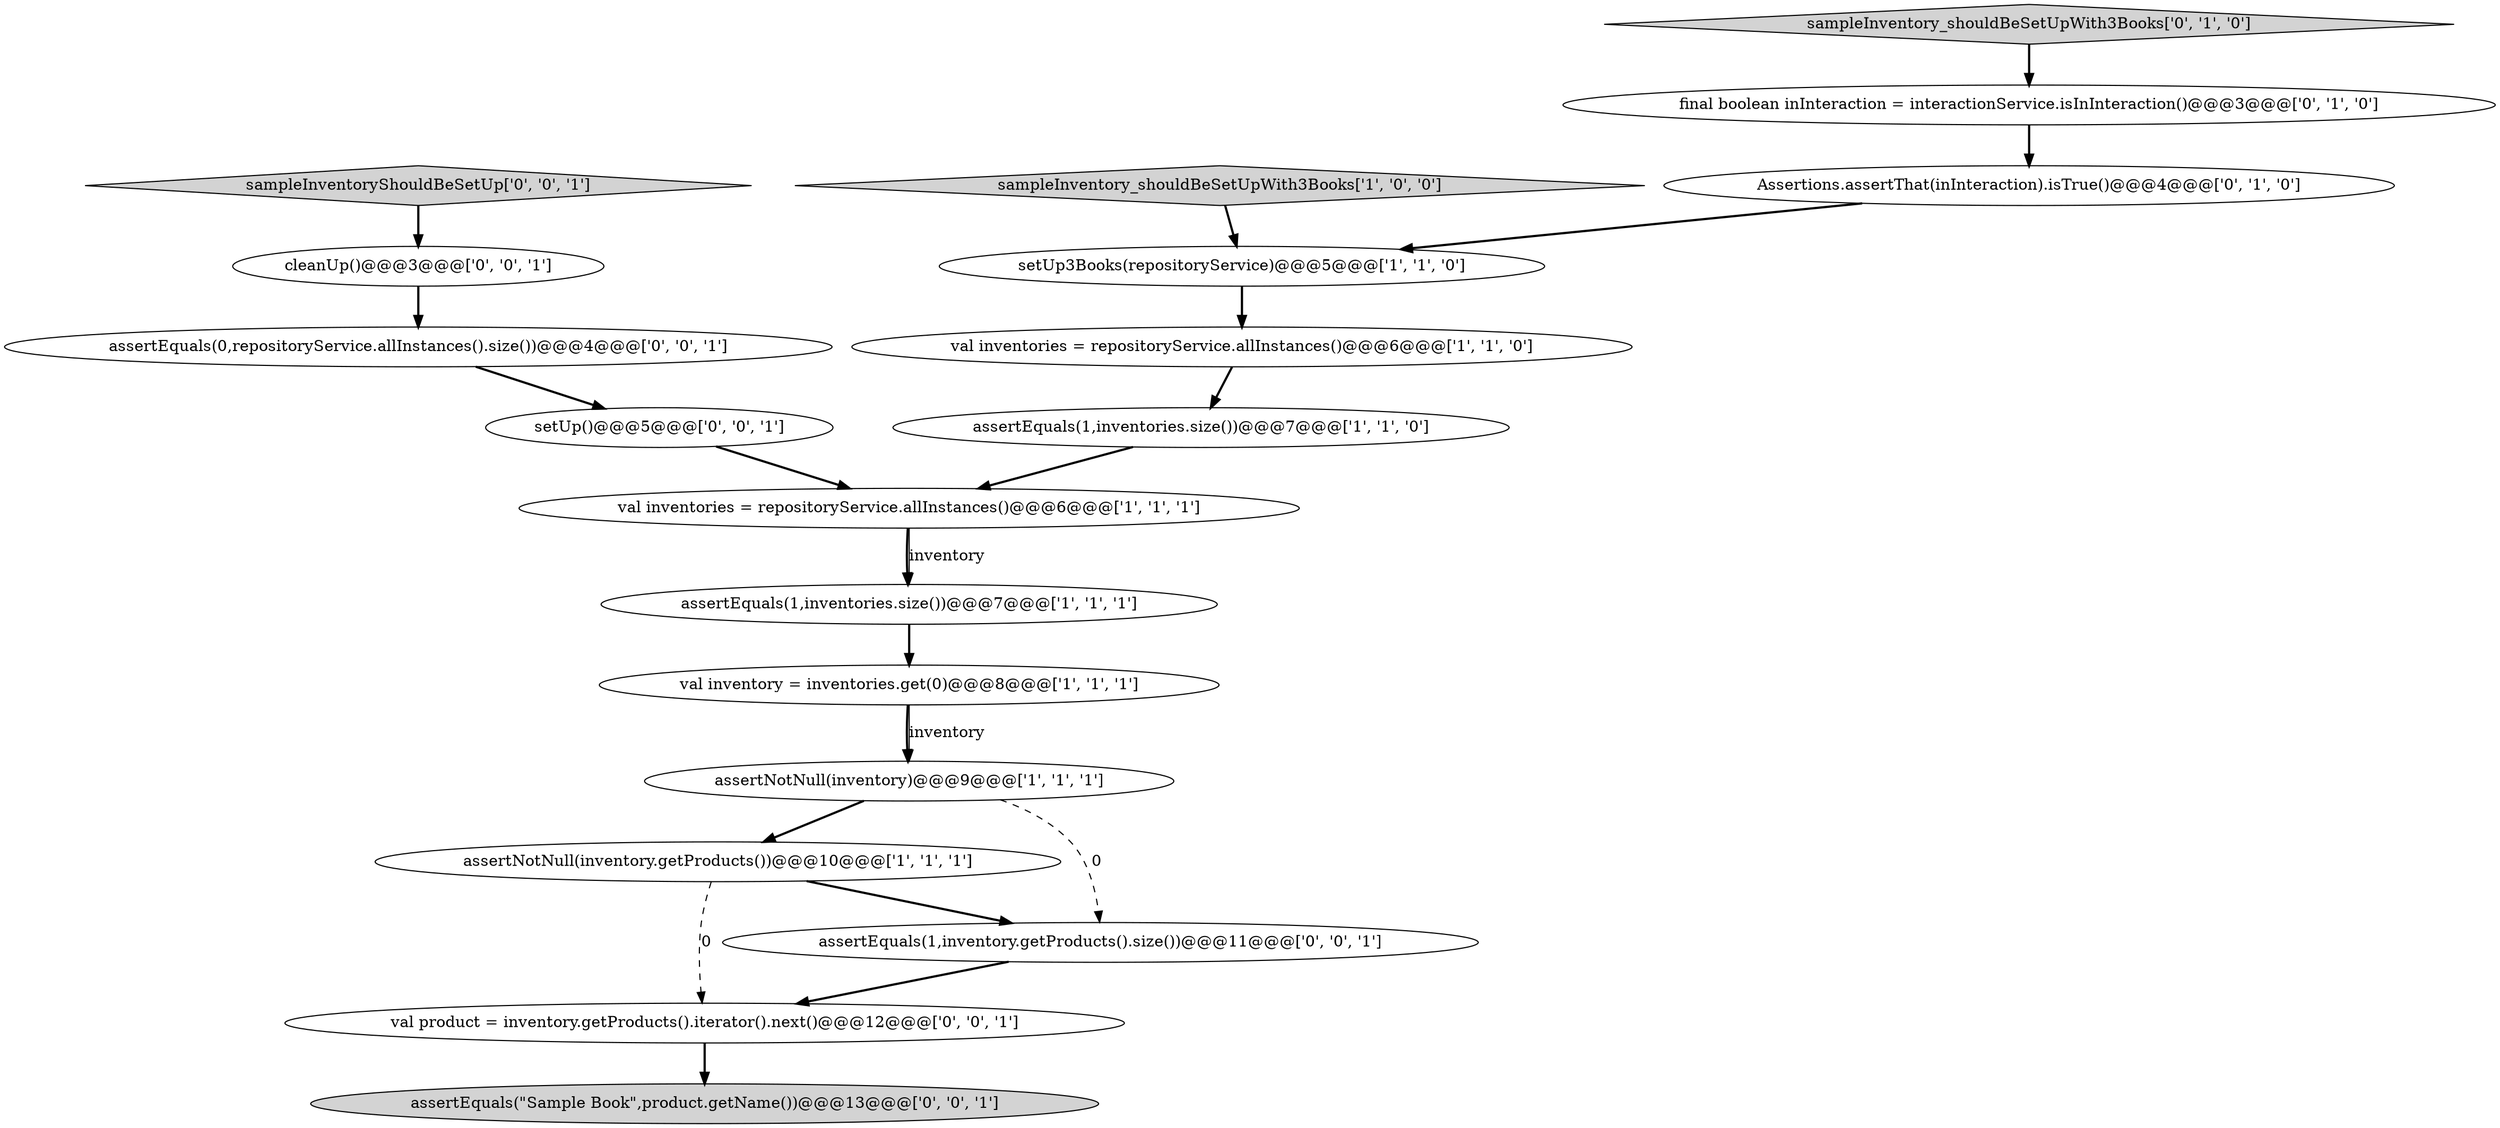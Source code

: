 digraph {
4 [style = filled, label = "assertNotNull(inventory.getProducts())@@@10@@@['1', '1', '1']", fillcolor = white, shape = ellipse image = "AAA0AAABBB1BBB"];
7 [style = filled, label = "assertNotNull(inventory)@@@9@@@['1', '1', '1']", fillcolor = white, shape = ellipse image = "AAA0AAABBB1BBB"];
1 [style = filled, label = "sampleInventory_shouldBeSetUpWith3Books['1', '0', '0']", fillcolor = lightgray, shape = diamond image = "AAA0AAABBB1BBB"];
9 [style = filled, label = "final boolean inInteraction = interactionService.isInInteraction()@@@3@@@['0', '1', '0']", fillcolor = white, shape = ellipse image = "AAA1AAABBB2BBB"];
15 [style = filled, label = "assertEquals(\"Sample Book\",product.getName())@@@13@@@['0', '0', '1']", fillcolor = lightgray, shape = ellipse image = "AAA0AAABBB3BBB"];
11 [style = filled, label = "Assertions.assertThat(inInteraction).isTrue()@@@4@@@['0', '1', '0']", fillcolor = white, shape = ellipse image = "AAA1AAABBB2BBB"];
5 [style = filled, label = "val inventories = repositoryService.allInstances()@@@6@@@['1', '1', '1']", fillcolor = white, shape = ellipse image = "AAA0AAABBB1BBB"];
17 [style = filled, label = "setUp()@@@5@@@['0', '0', '1']", fillcolor = white, shape = ellipse image = "AAA0AAABBB3BBB"];
2 [style = filled, label = "assertEquals(1,inventories.size())@@@7@@@['1', '1', '1']", fillcolor = white, shape = ellipse image = "AAA0AAABBB1BBB"];
8 [style = filled, label = "val inventories = repositoryService.allInstances()@@@6@@@['1', '1', '0']", fillcolor = white, shape = ellipse image = "AAA0AAABBB1BBB"];
18 [style = filled, label = "sampleInventoryShouldBeSetUp['0', '0', '1']", fillcolor = lightgray, shape = diamond image = "AAA0AAABBB3BBB"];
16 [style = filled, label = "assertEquals(0,repositoryService.allInstances().size())@@@4@@@['0', '0', '1']", fillcolor = white, shape = ellipse image = "AAA0AAABBB3BBB"];
3 [style = filled, label = "val inventory = inventories.get(0)@@@8@@@['1', '1', '1']", fillcolor = white, shape = ellipse image = "AAA0AAABBB1BBB"];
12 [style = filled, label = "cleanUp()@@@3@@@['0', '0', '1']", fillcolor = white, shape = ellipse image = "AAA0AAABBB3BBB"];
13 [style = filled, label = "assertEquals(1,inventory.getProducts().size())@@@11@@@['0', '0', '1']", fillcolor = white, shape = ellipse image = "AAA0AAABBB3BBB"];
14 [style = filled, label = "val product = inventory.getProducts().iterator().next()@@@12@@@['0', '0', '1']", fillcolor = white, shape = ellipse image = "AAA0AAABBB3BBB"];
6 [style = filled, label = "setUp3Books(repositoryService)@@@5@@@['1', '1', '0']", fillcolor = white, shape = ellipse image = "AAA0AAABBB1BBB"];
10 [style = filled, label = "sampleInventory_shouldBeSetUpWith3Books['0', '1', '0']", fillcolor = lightgray, shape = diamond image = "AAA0AAABBB2BBB"];
0 [style = filled, label = "assertEquals(1,inventories.size())@@@7@@@['1', '1', '0']", fillcolor = white, shape = ellipse image = "AAA0AAABBB1BBB"];
5->2 [style = bold, label=""];
4->14 [style = dashed, label="0"];
9->11 [style = bold, label=""];
8->0 [style = bold, label=""];
10->9 [style = bold, label=""];
11->6 [style = bold, label=""];
3->7 [style = bold, label=""];
6->8 [style = bold, label=""];
1->6 [style = bold, label=""];
3->7 [style = solid, label="inventory"];
7->13 [style = dashed, label="0"];
12->16 [style = bold, label=""];
2->3 [style = bold, label=""];
7->4 [style = bold, label=""];
4->13 [style = bold, label=""];
16->17 [style = bold, label=""];
18->12 [style = bold, label=""];
0->5 [style = bold, label=""];
13->14 [style = bold, label=""];
14->15 [style = bold, label=""];
5->2 [style = solid, label="inventory"];
17->5 [style = bold, label=""];
}

